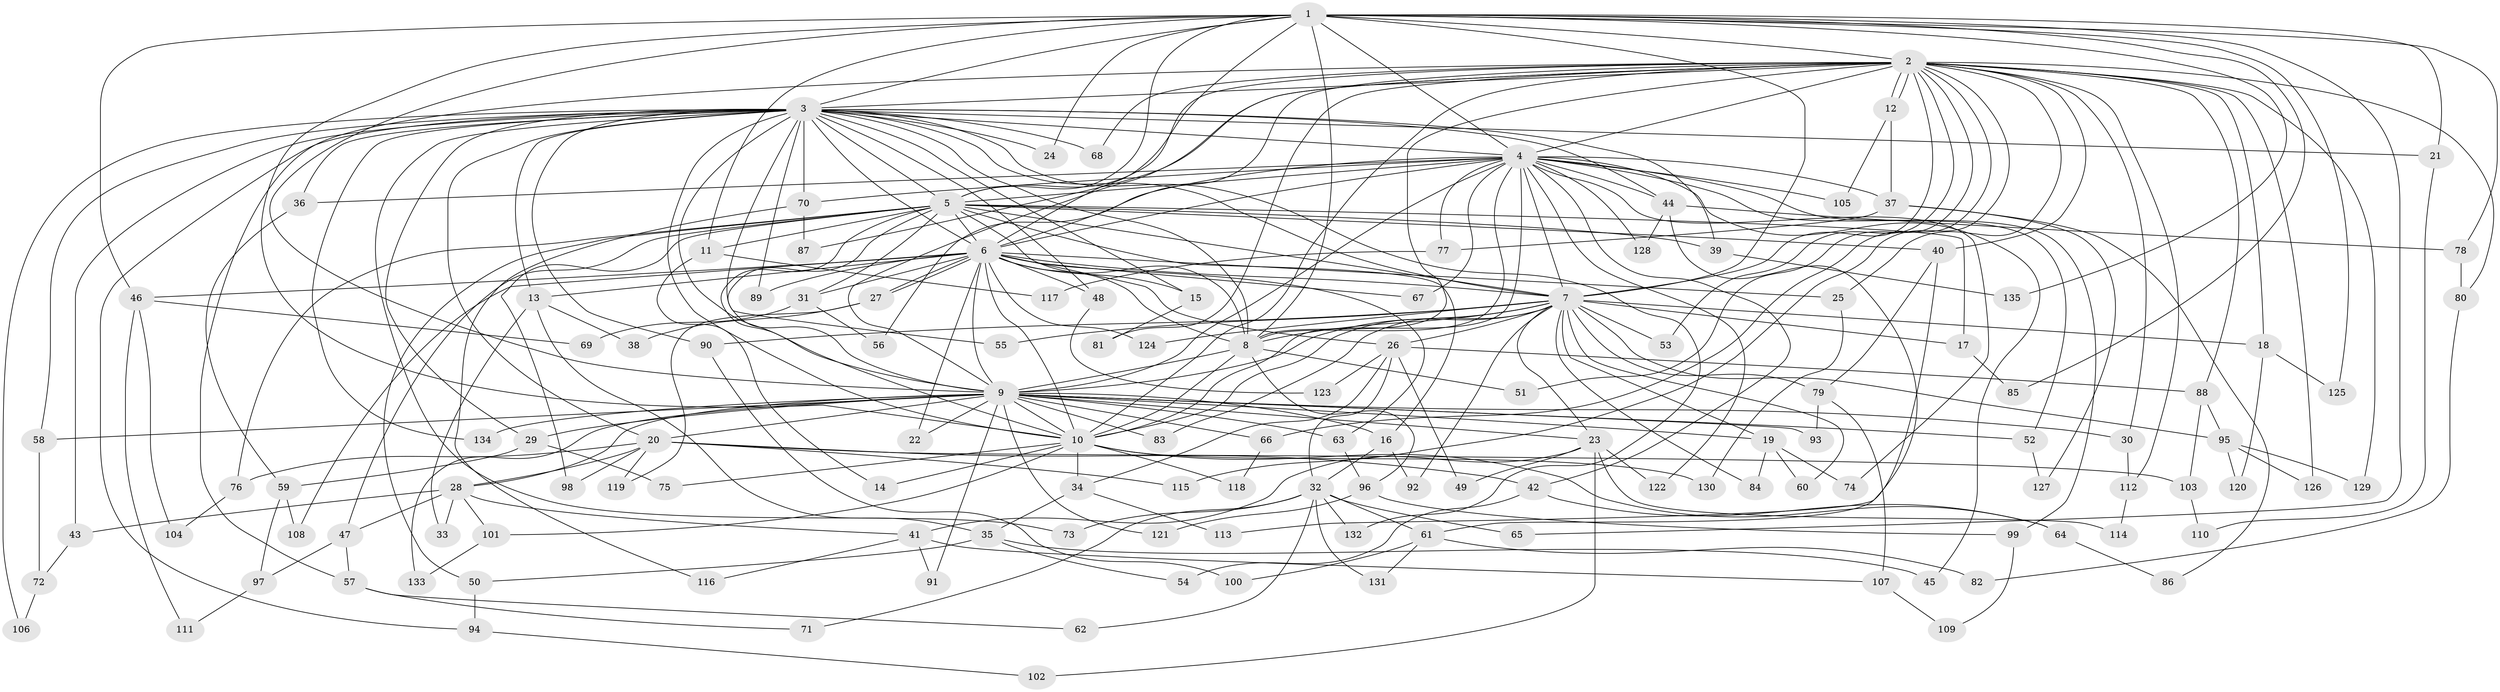 // Generated by graph-tools (version 1.1) at 2025/14/03/09/25 04:14:01]
// undirected, 135 vertices, 295 edges
graph export_dot {
graph [start="1"]
  node [color=gray90,style=filled];
  1;
  2;
  3;
  4;
  5;
  6;
  7;
  8;
  9;
  10;
  11;
  12;
  13;
  14;
  15;
  16;
  17;
  18;
  19;
  20;
  21;
  22;
  23;
  24;
  25;
  26;
  27;
  28;
  29;
  30;
  31;
  32;
  33;
  34;
  35;
  36;
  37;
  38;
  39;
  40;
  41;
  42;
  43;
  44;
  45;
  46;
  47;
  48;
  49;
  50;
  51;
  52;
  53;
  54;
  55;
  56;
  57;
  58;
  59;
  60;
  61;
  62;
  63;
  64;
  65;
  66;
  67;
  68;
  69;
  70;
  71;
  72;
  73;
  74;
  75;
  76;
  77;
  78;
  79;
  80;
  81;
  82;
  83;
  84;
  85;
  86;
  87;
  88;
  89;
  90;
  91;
  92;
  93;
  94;
  95;
  96;
  97;
  98;
  99;
  100;
  101;
  102;
  103;
  104;
  105;
  106;
  107;
  108;
  109;
  110;
  111;
  112;
  113;
  114;
  115;
  116;
  117;
  118;
  119;
  120;
  121;
  122;
  123;
  124;
  125;
  126;
  127;
  128;
  129;
  130;
  131;
  132;
  133;
  134;
  135;
  1 -- 2;
  1 -- 3;
  1 -- 4;
  1 -- 5;
  1 -- 6;
  1 -- 7;
  1 -- 8;
  1 -- 9;
  1 -- 10;
  1 -- 11;
  1 -- 21;
  1 -- 24;
  1 -- 46;
  1 -- 65;
  1 -- 78;
  1 -- 85;
  1 -- 125;
  1 -- 135;
  2 -- 3;
  2 -- 4;
  2 -- 5;
  2 -- 6;
  2 -- 7;
  2 -- 8;
  2 -- 9;
  2 -- 10;
  2 -- 12;
  2 -- 12;
  2 -- 18;
  2 -- 25;
  2 -- 30;
  2 -- 40;
  2 -- 51;
  2 -- 53;
  2 -- 57;
  2 -- 66;
  2 -- 68;
  2 -- 80;
  2 -- 81;
  2 -- 87;
  2 -- 88;
  2 -- 112;
  2 -- 115;
  2 -- 126;
  2 -- 129;
  3 -- 4;
  3 -- 5;
  3 -- 6;
  3 -- 7;
  3 -- 8;
  3 -- 9;
  3 -- 10;
  3 -- 13;
  3 -- 15;
  3 -- 20;
  3 -- 21;
  3 -- 24;
  3 -- 29;
  3 -- 36;
  3 -- 39;
  3 -- 43;
  3 -- 44;
  3 -- 48;
  3 -- 55;
  3 -- 58;
  3 -- 68;
  3 -- 70;
  3 -- 73;
  3 -- 89;
  3 -- 90;
  3 -- 94;
  3 -- 106;
  3 -- 132;
  3 -- 134;
  4 -- 5;
  4 -- 6;
  4 -- 7;
  4 -- 8;
  4 -- 9;
  4 -- 10;
  4 -- 36;
  4 -- 37;
  4 -- 42;
  4 -- 44;
  4 -- 45;
  4 -- 52;
  4 -- 56;
  4 -- 67;
  4 -- 70;
  4 -- 74;
  4 -- 77;
  4 -- 99;
  4 -- 105;
  4 -- 122;
  4 -- 128;
  5 -- 6;
  5 -- 7;
  5 -- 8;
  5 -- 9;
  5 -- 10;
  5 -- 11;
  5 -- 16;
  5 -- 17;
  5 -- 31;
  5 -- 39;
  5 -- 40;
  5 -- 47;
  5 -- 50;
  5 -- 76;
  5 -- 98;
  6 -- 7;
  6 -- 8;
  6 -- 9;
  6 -- 10;
  6 -- 13;
  6 -- 15;
  6 -- 22;
  6 -- 25;
  6 -- 26;
  6 -- 27;
  6 -- 27;
  6 -- 31;
  6 -- 46;
  6 -- 48;
  6 -- 63;
  6 -- 67;
  6 -- 89;
  6 -- 108;
  6 -- 124;
  7 -- 8;
  7 -- 9;
  7 -- 10;
  7 -- 17;
  7 -- 18;
  7 -- 19;
  7 -- 23;
  7 -- 26;
  7 -- 53;
  7 -- 55;
  7 -- 60;
  7 -- 79;
  7 -- 83;
  7 -- 84;
  7 -- 90;
  7 -- 92;
  7 -- 95;
  7 -- 124;
  8 -- 9;
  8 -- 10;
  8 -- 51;
  8 -- 96;
  9 -- 10;
  9 -- 16;
  9 -- 19;
  9 -- 20;
  9 -- 22;
  9 -- 23;
  9 -- 28;
  9 -- 29;
  9 -- 30;
  9 -- 52;
  9 -- 58;
  9 -- 63;
  9 -- 66;
  9 -- 83;
  9 -- 91;
  9 -- 93;
  9 -- 121;
  9 -- 133;
  9 -- 134;
  10 -- 14;
  10 -- 34;
  10 -- 64;
  10 -- 75;
  10 -- 101;
  10 -- 118;
  10 -- 130;
  11 -- 14;
  11 -- 117;
  12 -- 37;
  12 -- 105;
  13 -- 33;
  13 -- 35;
  13 -- 38;
  15 -- 81;
  16 -- 32;
  16 -- 92;
  17 -- 85;
  18 -- 120;
  18 -- 125;
  19 -- 60;
  19 -- 74;
  19 -- 84;
  20 -- 28;
  20 -- 42;
  20 -- 76;
  20 -- 98;
  20 -- 103;
  20 -- 115;
  20 -- 119;
  21 -- 110;
  23 -- 41;
  23 -- 49;
  23 -- 102;
  23 -- 114;
  23 -- 122;
  25 -- 130;
  26 -- 32;
  26 -- 34;
  26 -- 49;
  26 -- 88;
  26 -- 123;
  27 -- 38;
  27 -- 119;
  28 -- 33;
  28 -- 41;
  28 -- 43;
  28 -- 47;
  28 -- 101;
  29 -- 59;
  29 -- 75;
  30 -- 112;
  31 -- 56;
  31 -- 69;
  32 -- 61;
  32 -- 62;
  32 -- 65;
  32 -- 71;
  32 -- 73;
  32 -- 131;
  32 -- 132;
  34 -- 35;
  34 -- 113;
  35 -- 45;
  35 -- 50;
  35 -- 54;
  36 -- 59;
  37 -- 77;
  37 -- 86;
  37 -- 127;
  39 -- 135;
  40 -- 79;
  40 -- 113;
  41 -- 91;
  41 -- 107;
  41 -- 116;
  42 -- 54;
  42 -- 64;
  43 -- 72;
  44 -- 61;
  44 -- 78;
  44 -- 128;
  46 -- 69;
  46 -- 104;
  46 -- 111;
  47 -- 57;
  47 -- 97;
  48 -- 123;
  50 -- 94;
  52 -- 127;
  57 -- 62;
  57 -- 71;
  58 -- 72;
  59 -- 97;
  59 -- 108;
  61 -- 82;
  61 -- 100;
  61 -- 131;
  63 -- 96;
  64 -- 86;
  66 -- 118;
  70 -- 87;
  70 -- 116;
  72 -- 106;
  76 -- 104;
  77 -- 117;
  78 -- 80;
  79 -- 93;
  79 -- 107;
  80 -- 82;
  88 -- 95;
  88 -- 103;
  90 -- 100;
  94 -- 102;
  95 -- 120;
  95 -- 126;
  95 -- 129;
  96 -- 99;
  96 -- 121;
  97 -- 111;
  99 -- 109;
  101 -- 133;
  103 -- 110;
  107 -- 109;
  112 -- 114;
}
